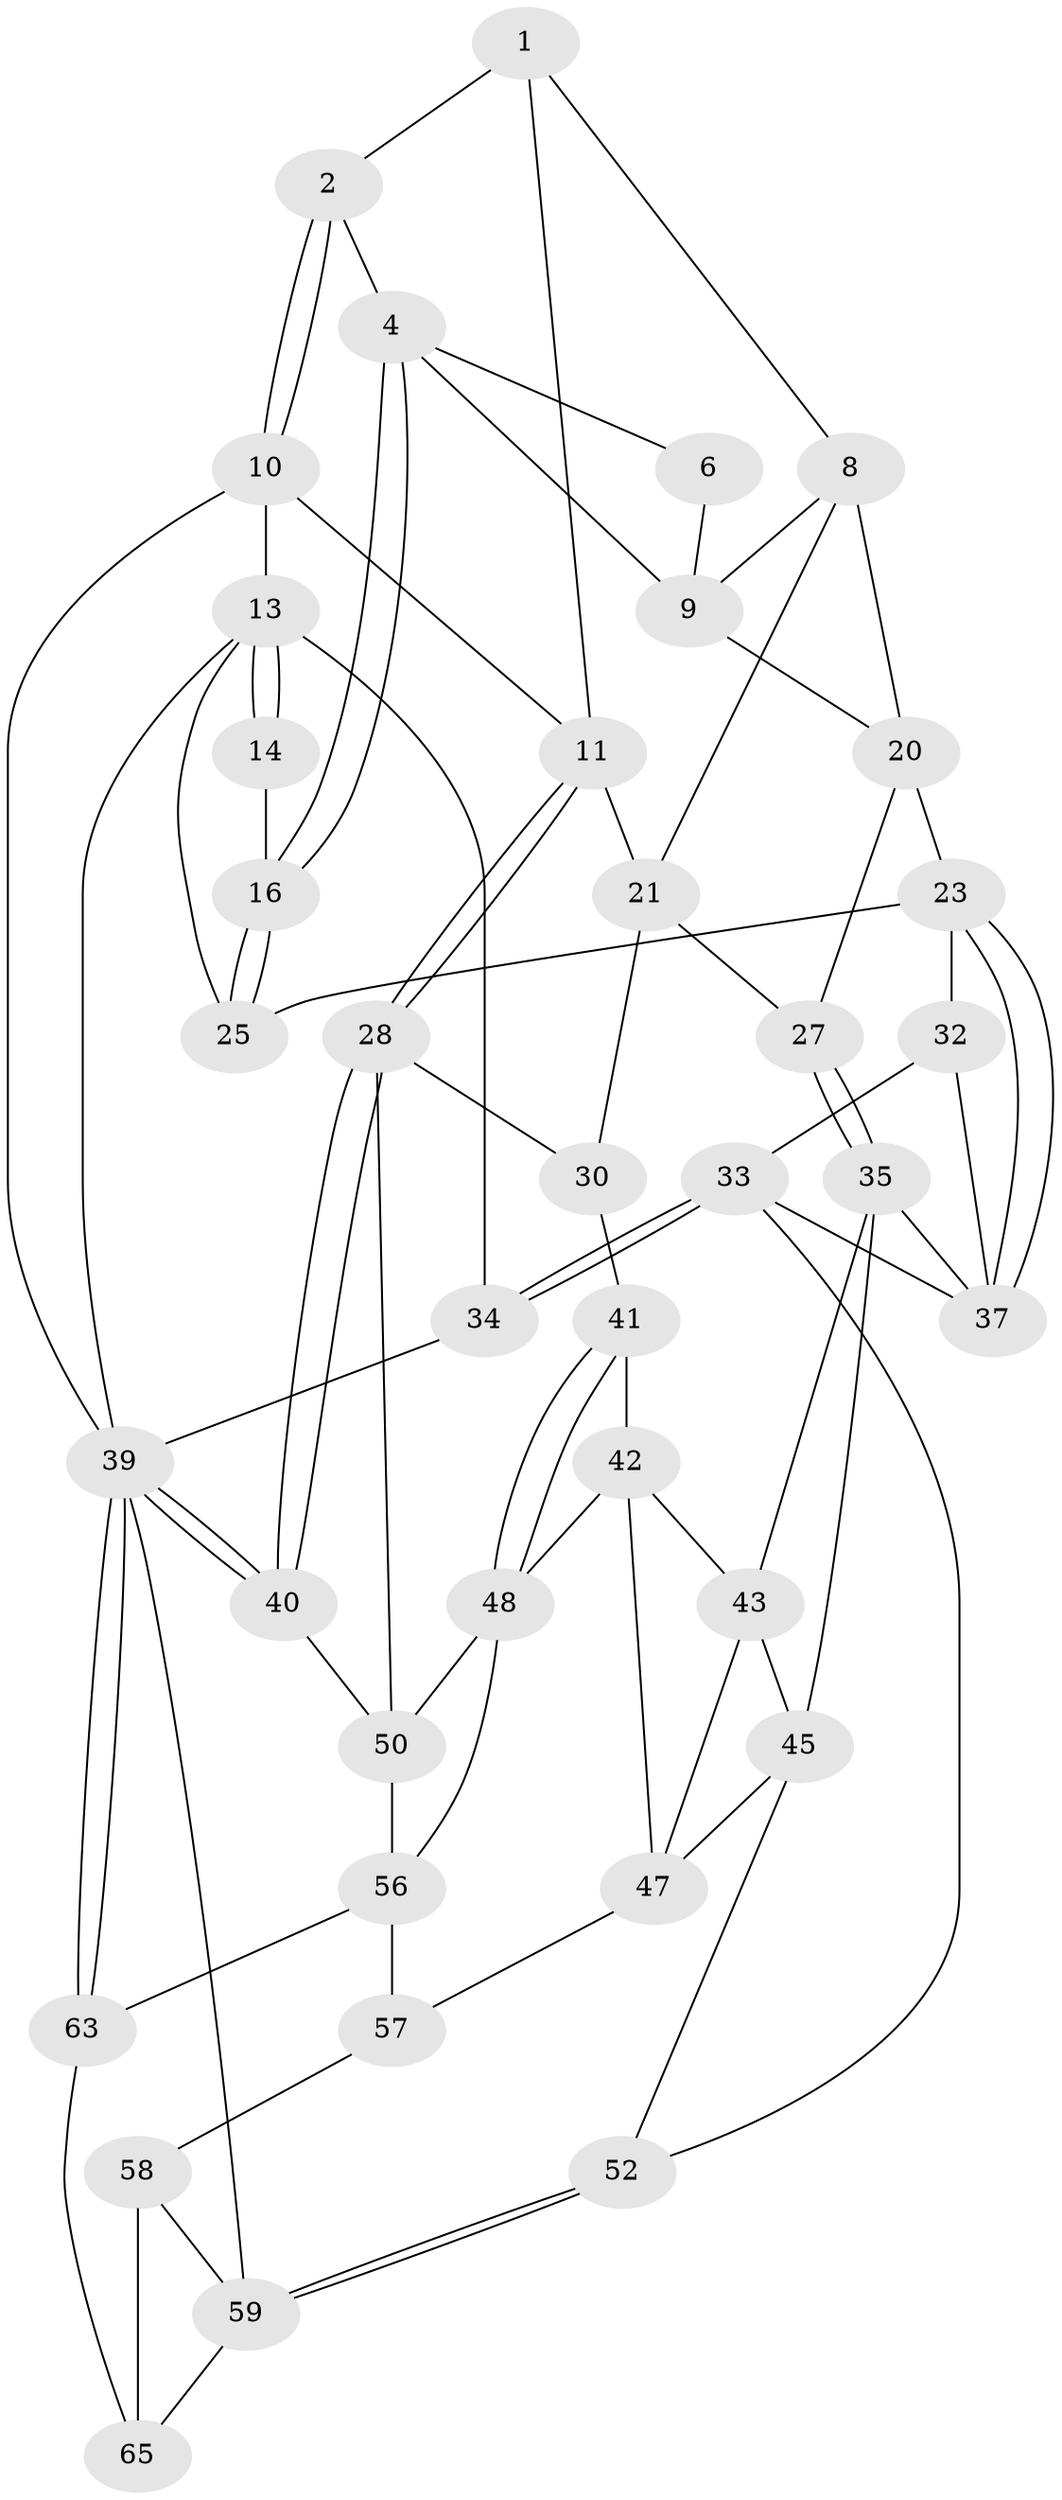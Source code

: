 // original degree distribution, {3: 0.045454545454545456, 5: 0.5303030303030303, 4: 0.21212121212121213, 6: 0.21212121212121213}
// Generated by graph-tools (version 1.1) at 2025/11/02/27/25 16:11:52]
// undirected, 39 vertices, 83 edges
graph export_dot {
graph [start="1"]
  node [color=gray90,style=filled];
  1 [pos="+0.845773935992099+0.011815901070511212",super="+7"];
  2 [pos="+1+0",super="+3"];
  4 [pos="+0.47684211717985303+0",super="+5"];
  6 [pos="+0.8120879930546959+0.02967603954330368"];
  8 [pos="+0.7972100913568105+0.14717955792110524",super="+19"];
  9 [pos="+0.7336868034305752+0.09741699441680053",super="+18"];
  10 [pos="+1+0"];
  11 [pos="+1+0.20651814599936744",super="+12"];
  13 [pos="+0+0",super="+31"];
  14 [pos="+0+0",super="+15"];
  16 [pos="+0.17545840191690992+0.2544760665815058",super="+17"];
  20 [pos="+0.524128513748116+0.2694413760993586",super="+22"];
  21 [pos="+0.8231192122866743+0.312593977427095",super="+26"];
  23 [pos="+0.3237621863552963+0.34360814471576184",super="+24"];
  25 [pos="+0.16147326596089875+0.30859203970285415"];
  27 [pos="+0.5939049065505816+0.45373374226720786"];
  28 [pos="+1+0.435554103981079",super="+29"];
  30 [pos="+0.8700107670715032+0.49931786573539555"];
  32 [pos="+0.14037952983970656+0.5145408928847938"];
  33 [pos="+0.07991204117863632+0.600815303957721",super="+53"];
  34 [pos="+0+0.8739505793506348"];
  35 [pos="+0.5954367090111303+0.45801633042394135",super="+36"];
  37 [pos="+0.37416151238391443+0.5949402044391536",super="+38"];
  39 [pos="+1+1",super="+62"];
  40 [pos="+1+1"];
  41 [pos="+0.7296094246277666+0.5331724578602808"];
  42 [pos="+0.6446790807862214+0.5039736970469898",super="+46"];
  43 [pos="+0.6262321226850395+0.4963506717971022",super="+44"];
  45 [pos="+0.5350598393517588+0.6623086238033646",super="+51"];
  47 [pos="+0.6643911151058741+0.7230472516911792",super="+54"];
  48 [pos="+0.7372121130309905+0.6969226165802556",super="+49"];
  50 [pos="+0.8926396016674801+0.6640994698671534",super="+55"];
  52 [pos="+0.3433437607931777+0.7592763478403803"];
  56 [pos="+0.7339298287347181+0.8097452466558842",super="+60"];
  57 [pos="+0.5530797475934139+0.8716957246674764"];
  58 [pos="+0.5457194744914924+0.8752856335004837",super="+64"];
  59 [pos="+0.33836671985254757+0.7773474133201799",super="+61"];
  63 [pos="+0.8988490579825903+1"];
  65 [pos="+0.1505732314679567+1",super="+66"];
  1 -- 2;
  1 -- 8;
  1 -- 11;
  2 -- 10;
  2 -- 10;
  2 -- 4;
  4 -- 16;
  4 -- 16;
  4 -- 6;
  4 -- 9;
  6 -- 9;
  8 -- 9;
  8 -- 20;
  8 -- 21;
  9 -- 20;
  10 -- 11;
  10 -- 13;
  10 -- 39;
  11 -- 28;
  11 -- 28;
  11 -- 21;
  13 -- 14;
  13 -- 14;
  13 -- 25;
  13 -- 34;
  13 -- 39;
  14 -- 16 [weight=2];
  16 -- 25;
  16 -- 25;
  20 -- 27;
  20 -- 23;
  21 -- 27;
  21 -- 30;
  23 -- 37;
  23 -- 37;
  23 -- 32;
  23 -- 25;
  27 -- 35;
  27 -- 35;
  28 -- 40;
  28 -- 40;
  28 -- 50;
  28 -- 30;
  30 -- 41;
  32 -- 33;
  32 -- 37;
  33 -- 34;
  33 -- 34;
  33 -- 52;
  33 -- 37;
  34 -- 39;
  35 -- 43;
  35 -- 37;
  35 -- 45;
  39 -- 40;
  39 -- 40;
  39 -- 63;
  39 -- 63;
  39 -- 59;
  40 -- 50;
  41 -- 42;
  41 -- 48;
  41 -- 48;
  42 -- 43;
  42 -- 47;
  42 -- 48;
  43 -- 45;
  43 -- 47;
  45 -- 52;
  45 -- 47;
  47 -- 57;
  48 -- 50;
  48 -- 56;
  50 -- 56;
  52 -- 59;
  52 -- 59;
  56 -- 57;
  56 -- 63;
  57 -- 58;
  58 -- 59;
  58 -- 65 [weight=2];
  59 -- 65;
  63 -- 65;
}
